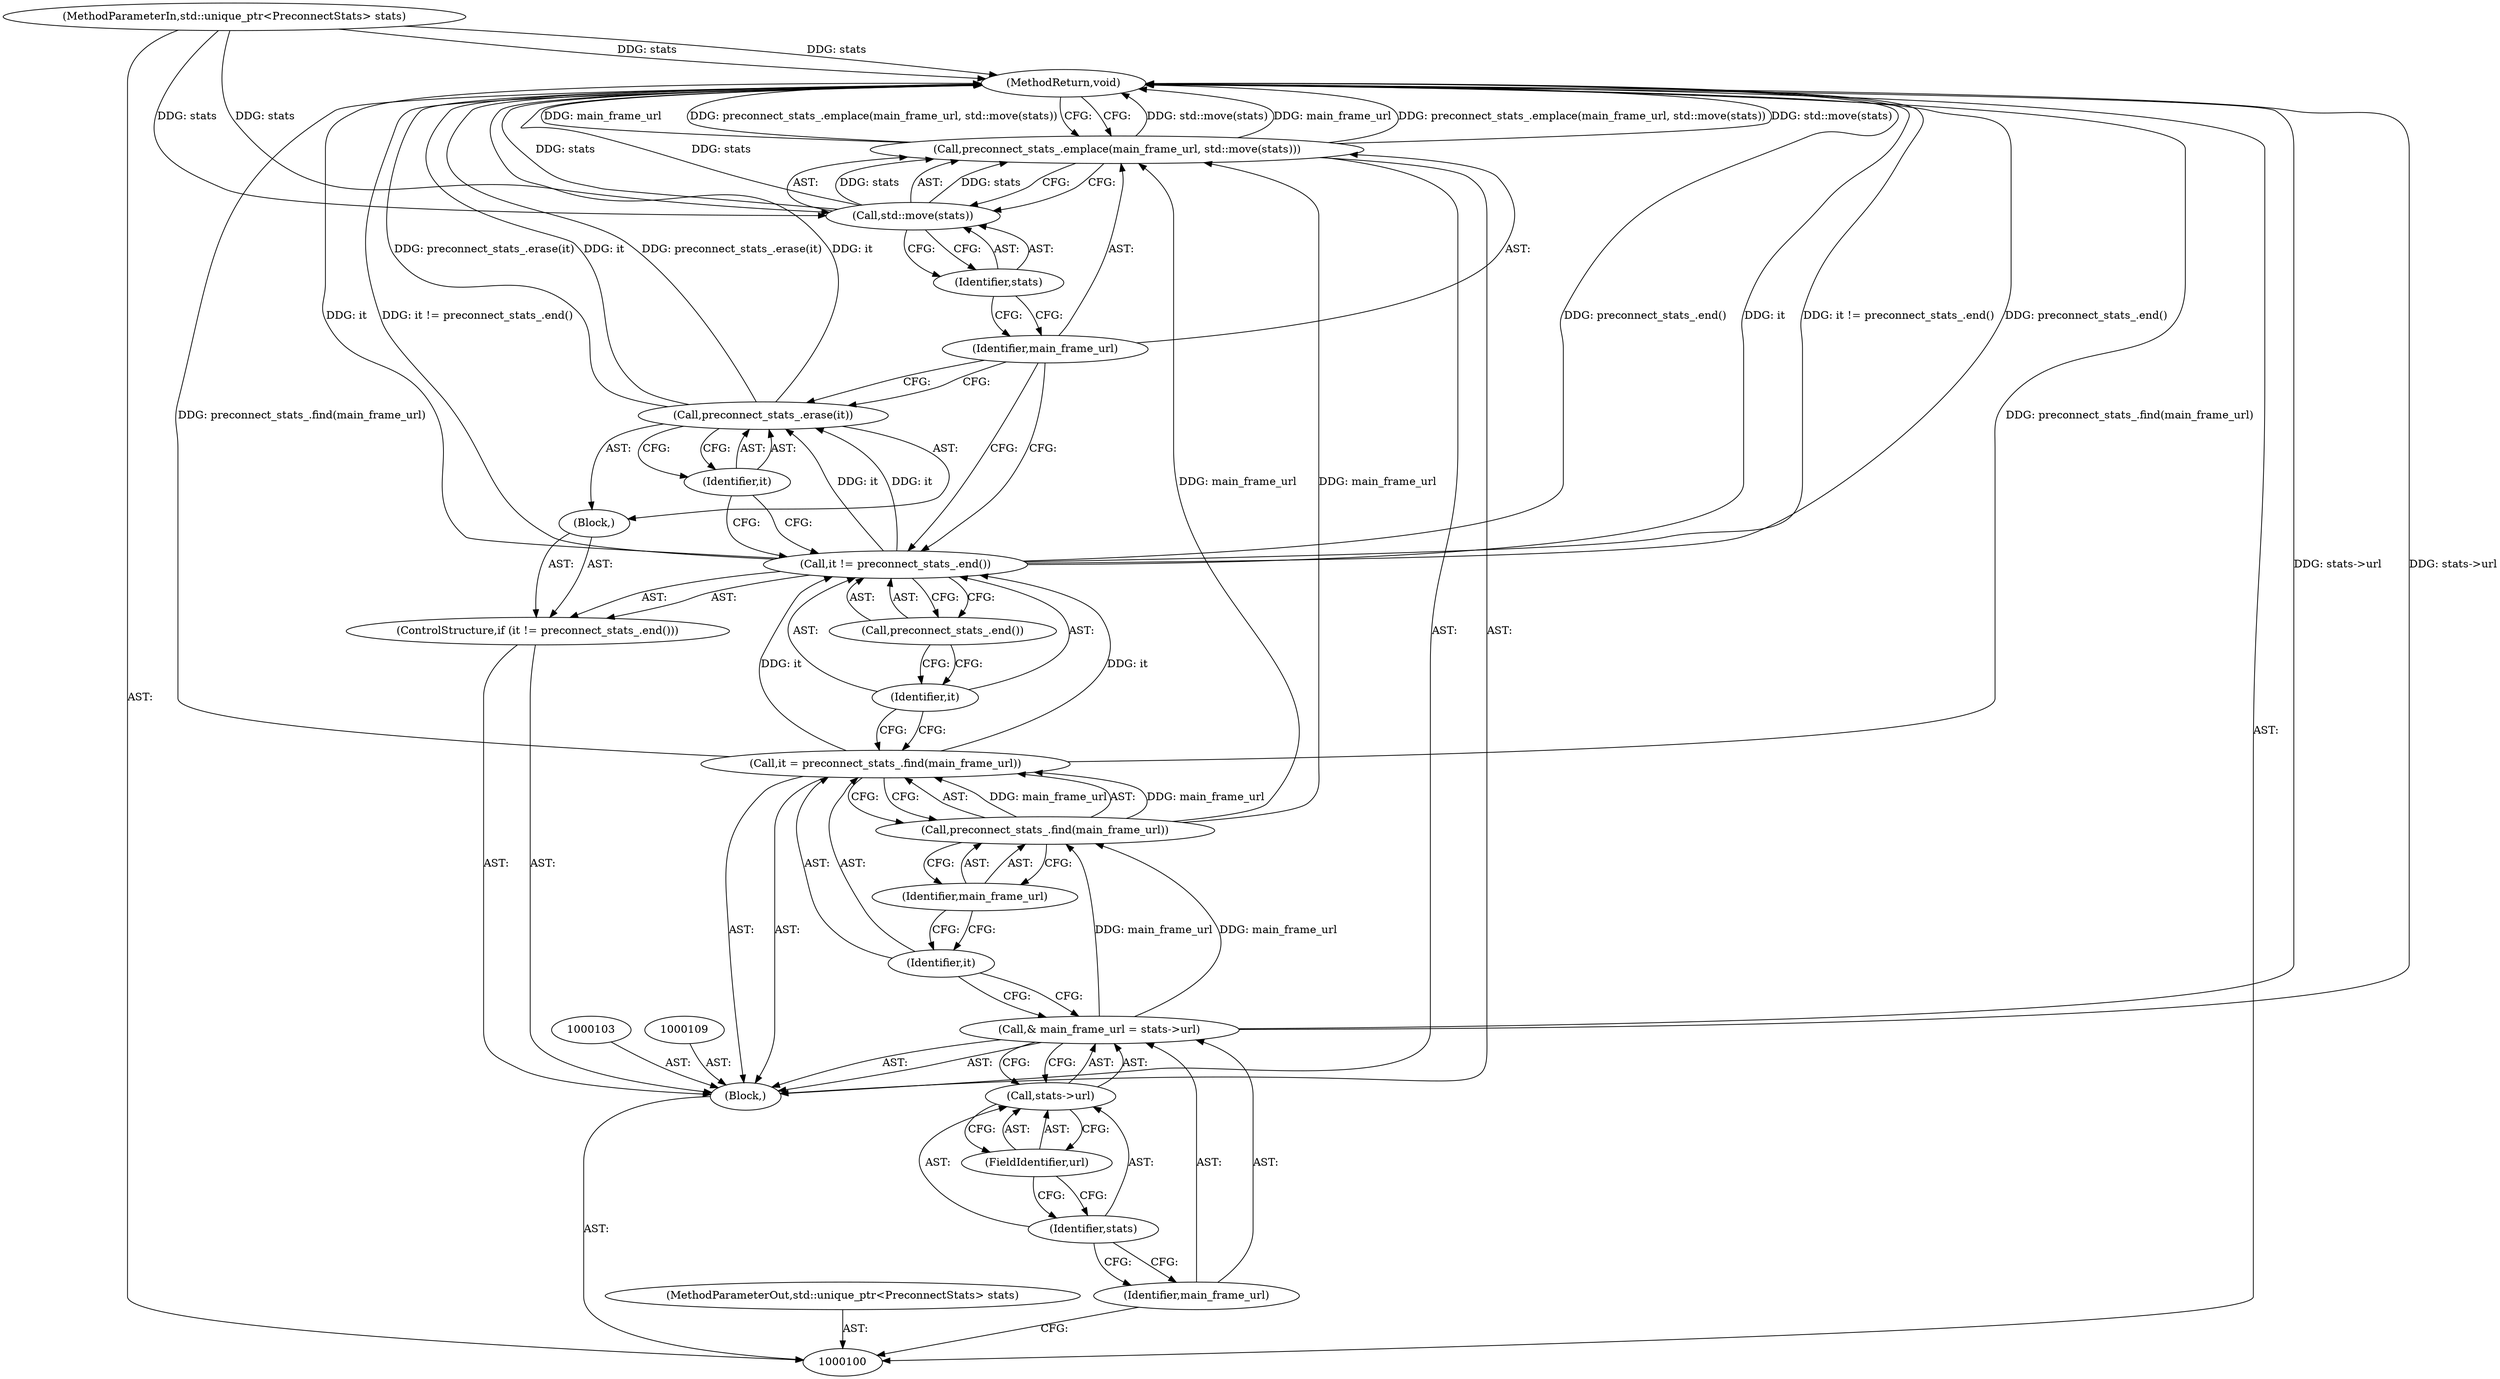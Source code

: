 digraph "1_Chrome_fec26ff33bf372476a70326f3669a35f34a9d474_3" {
"1000125" [label="(MethodReturn,void)"];
"1000121" [label="(Call,preconnect_stats_.emplace(main_frame_url, std::move(stats)))"];
"1000122" [label="(Identifier,main_frame_url)"];
"1000123" [label="(Call,std::move(stats))"];
"1000124" [label="(Identifier,stats)"];
"1000101" [label="(MethodParameterIn,std::unique_ptr<PreconnectStats> stats)"];
"1000166" [label="(MethodParameterOut,std::unique_ptr<PreconnectStats> stats)"];
"1000102" [label="(Block,)"];
"1000104" [label="(Call,& main_frame_url = stats->url)"];
"1000105" [label="(Identifier,main_frame_url)"];
"1000106" [label="(Call,stats->url)"];
"1000107" [label="(Identifier,stats)"];
"1000108" [label="(FieldIdentifier,url)"];
"1000112" [label="(Call,preconnect_stats_.find(main_frame_url))"];
"1000113" [label="(Identifier,main_frame_url)"];
"1000110" [label="(Call,it = preconnect_stats_.find(main_frame_url))"];
"1000111" [label="(Identifier,it)"];
"1000117" [label="(Call,preconnect_stats_.end())"];
"1000114" [label="(ControlStructure,if (it != preconnect_stats_.end()))"];
"1000118" [label="(Block,)"];
"1000115" [label="(Call,it != preconnect_stats_.end())"];
"1000116" [label="(Identifier,it)"];
"1000120" [label="(Identifier,it)"];
"1000119" [label="(Call,preconnect_stats_.erase(it))"];
"1000125" -> "1000100"  [label="AST: "];
"1000125" -> "1000121"  [label="CFG: "];
"1000115" -> "1000125"  [label="DDG: preconnect_stats_.end()"];
"1000115" -> "1000125"  [label="DDG: it"];
"1000115" -> "1000125"  [label="DDG: it != preconnect_stats_.end()"];
"1000121" -> "1000125"  [label="DDG: std::move(stats)"];
"1000121" -> "1000125"  [label="DDG: main_frame_url"];
"1000121" -> "1000125"  [label="DDG: preconnect_stats_.emplace(main_frame_url, std::move(stats))"];
"1000110" -> "1000125"  [label="DDG: preconnect_stats_.find(main_frame_url)"];
"1000119" -> "1000125"  [label="DDG: preconnect_stats_.erase(it)"];
"1000119" -> "1000125"  [label="DDG: it"];
"1000104" -> "1000125"  [label="DDG: stats->url"];
"1000123" -> "1000125"  [label="DDG: stats"];
"1000101" -> "1000125"  [label="DDG: stats"];
"1000121" -> "1000102"  [label="AST: "];
"1000121" -> "1000123"  [label="CFG: "];
"1000122" -> "1000121"  [label="AST: "];
"1000123" -> "1000121"  [label="AST: "];
"1000125" -> "1000121"  [label="CFG: "];
"1000121" -> "1000125"  [label="DDG: std::move(stats)"];
"1000121" -> "1000125"  [label="DDG: main_frame_url"];
"1000121" -> "1000125"  [label="DDG: preconnect_stats_.emplace(main_frame_url, std::move(stats))"];
"1000112" -> "1000121"  [label="DDG: main_frame_url"];
"1000123" -> "1000121"  [label="DDG: stats"];
"1000122" -> "1000121"  [label="AST: "];
"1000122" -> "1000119"  [label="CFG: "];
"1000122" -> "1000115"  [label="CFG: "];
"1000124" -> "1000122"  [label="CFG: "];
"1000123" -> "1000121"  [label="AST: "];
"1000123" -> "1000124"  [label="CFG: "];
"1000124" -> "1000123"  [label="AST: "];
"1000121" -> "1000123"  [label="CFG: "];
"1000123" -> "1000125"  [label="DDG: stats"];
"1000123" -> "1000121"  [label="DDG: stats"];
"1000101" -> "1000123"  [label="DDG: stats"];
"1000124" -> "1000123"  [label="AST: "];
"1000124" -> "1000122"  [label="CFG: "];
"1000123" -> "1000124"  [label="CFG: "];
"1000101" -> "1000100"  [label="AST: "];
"1000101" -> "1000125"  [label="DDG: stats"];
"1000101" -> "1000123"  [label="DDG: stats"];
"1000166" -> "1000100"  [label="AST: "];
"1000102" -> "1000100"  [label="AST: "];
"1000103" -> "1000102"  [label="AST: "];
"1000104" -> "1000102"  [label="AST: "];
"1000109" -> "1000102"  [label="AST: "];
"1000110" -> "1000102"  [label="AST: "];
"1000114" -> "1000102"  [label="AST: "];
"1000121" -> "1000102"  [label="AST: "];
"1000104" -> "1000102"  [label="AST: "];
"1000104" -> "1000106"  [label="CFG: "];
"1000105" -> "1000104"  [label="AST: "];
"1000106" -> "1000104"  [label="AST: "];
"1000111" -> "1000104"  [label="CFG: "];
"1000104" -> "1000125"  [label="DDG: stats->url"];
"1000104" -> "1000112"  [label="DDG: main_frame_url"];
"1000105" -> "1000104"  [label="AST: "];
"1000105" -> "1000100"  [label="CFG: "];
"1000107" -> "1000105"  [label="CFG: "];
"1000106" -> "1000104"  [label="AST: "];
"1000106" -> "1000108"  [label="CFG: "];
"1000107" -> "1000106"  [label="AST: "];
"1000108" -> "1000106"  [label="AST: "];
"1000104" -> "1000106"  [label="CFG: "];
"1000107" -> "1000106"  [label="AST: "];
"1000107" -> "1000105"  [label="CFG: "];
"1000108" -> "1000107"  [label="CFG: "];
"1000108" -> "1000106"  [label="AST: "];
"1000108" -> "1000107"  [label="CFG: "];
"1000106" -> "1000108"  [label="CFG: "];
"1000112" -> "1000110"  [label="AST: "];
"1000112" -> "1000113"  [label="CFG: "];
"1000113" -> "1000112"  [label="AST: "];
"1000110" -> "1000112"  [label="CFG: "];
"1000112" -> "1000110"  [label="DDG: main_frame_url"];
"1000104" -> "1000112"  [label="DDG: main_frame_url"];
"1000112" -> "1000121"  [label="DDG: main_frame_url"];
"1000113" -> "1000112"  [label="AST: "];
"1000113" -> "1000111"  [label="CFG: "];
"1000112" -> "1000113"  [label="CFG: "];
"1000110" -> "1000102"  [label="AST: "];
"1000110" -> "1000112"  [label="CFG: "];
"1000111" -> "1000110"  [label="AST: "];
"1000112" -> "1000110"  [label="AST: "];
"1000116" -> "1000110"  [label="CFG: "];
"1000110" -> "1000125"  [label="DDG: preconnect_stats_.find(main_frame_url)"];
"1000112" -> "1000110"  [label="DDG: main_frame_url"];
"1000110" -> "1000115"  [label="DDG: it"];
"1000111" -> "1000110"  [label="AST: "];
"1000111" -> "1000104"  [label="CFG: "];
"1000113" -> "1000111"  [label="CFG: "];
"1000117" -> "1000115"  [label="AST: "];
"1000117" -> "1000116"  [label="CFG: "];
"1000115" -> "1000117"  [label="CFG: "];
"1000114" -> "1000102"  [label="AST: "];
"1000115" -> "1000114"  [label="AST: "];
"1000118" -> "1000114"  [label="AST: "];
"1000118" -> "1000114"  [label="AST: "];
"1000119" -> "1000118"  [label="AST: "];
"1000115" -> "1000114"  [label="AST: "];
"1000115" -> "1000117"  [label="CFG: "];
"1000116" -> "1000115"  [label="AST: "];
"1000117" -> "1000115"  [label="AST: "];
"1000120" -> "1000115"  [label="CFG: "];
"1000122" -> "1000115"  [label="CFG: "];
"1000115" -> "1000125"  [label="DDG: preconnect_stats_.end()"];
"1000115" -> "1000125"  [label="DDG: it"];
"1000115" -> "1000125"  [label="DDG: it != preconnect_stats_.end()"];
"1000110" -> "1000115"  [label="DDG: it"];
"1000115" -> "1000119"  [label="DDG: it"];
"1000116" -> "1000115"  [label="AST: "];
"1000116" -> "1000110"  [label="CFG: "];
"1000117" -> "1000116"  [label="CFG: "];
"1000120" -> "1000119"  [label="AST: "];
"1000120" -> "1000115"  [label="CFG: "];
"1000119" -> "1000120"  [label="CFG: "];
"1000119" -> "1000118"  [label="AST: "];
"1000119" -> "1000120"  [label="CFG: "];
"1000120" -> "1000119"  [label="AST: "];
"1000122" -> "1000119"  [label="CFG: "];
"1000119" -> "1000125"  [label="DDG: preconnect_stats_.erase(it)"];
"1000119" -> "1000125"  [label="DDG: it"];
"1000115" -> "1000119"  [label="DDG: it"];
}
